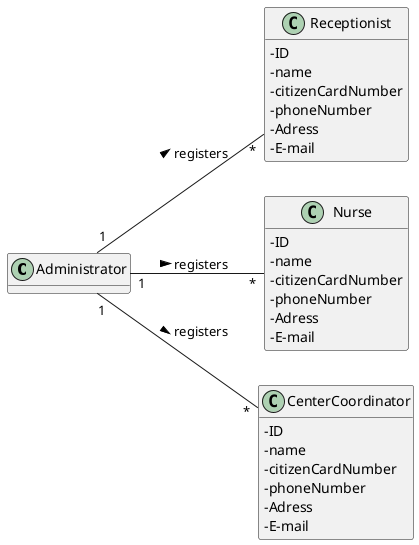 @startuml
hide methods
left to right direction
skinparam classAttributeIconSize 0

class Administrator{
}

class Receptionist{
-ID
-name
-citizenCardNumber
-phoneNumber
-Adress
-E-mail
}
class Nurse{
-ID
-name
-citizenCardNumber
-phoneNumber
-Adress
-E-mail
}
class CenterCoordinator{
-ID
-name
-citizenCardNumber
-phoneNumber
-Adress
-E-mail
}



Administrator "1"--"*" Receptionist : registers >
Administrator "1"--"*" Nurse : registers >
Administrator "1"--"*" CenterCoordinator : registers >

@enduml